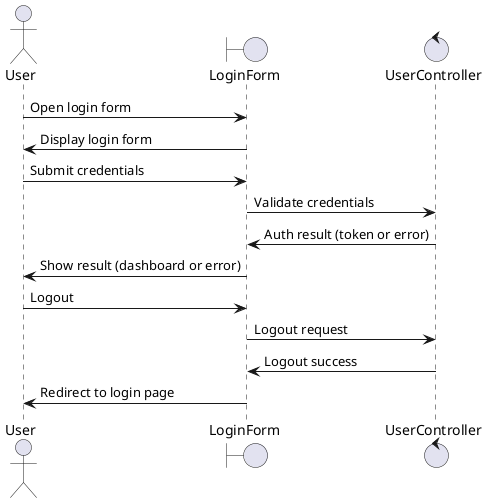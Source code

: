 @startuml LoginLogout
actor User
boundary LoginForm
control UserController

User -> LoginForm: Open login form
LoginForm -> User: Display login form
User -> LoginForm: Submit credentials
LoginForm -> UserController: Validate credentials
UserController -> LoginForm: Auth result (token or error)
LoginForm -> User: Show result (dashboard or error)
User -> LoginForm: Logout
LoginForm -> UserController: Logout request
UserController -> LoginForm: Logout success
LoginForm -> User: Redirect to login page
@enduml
